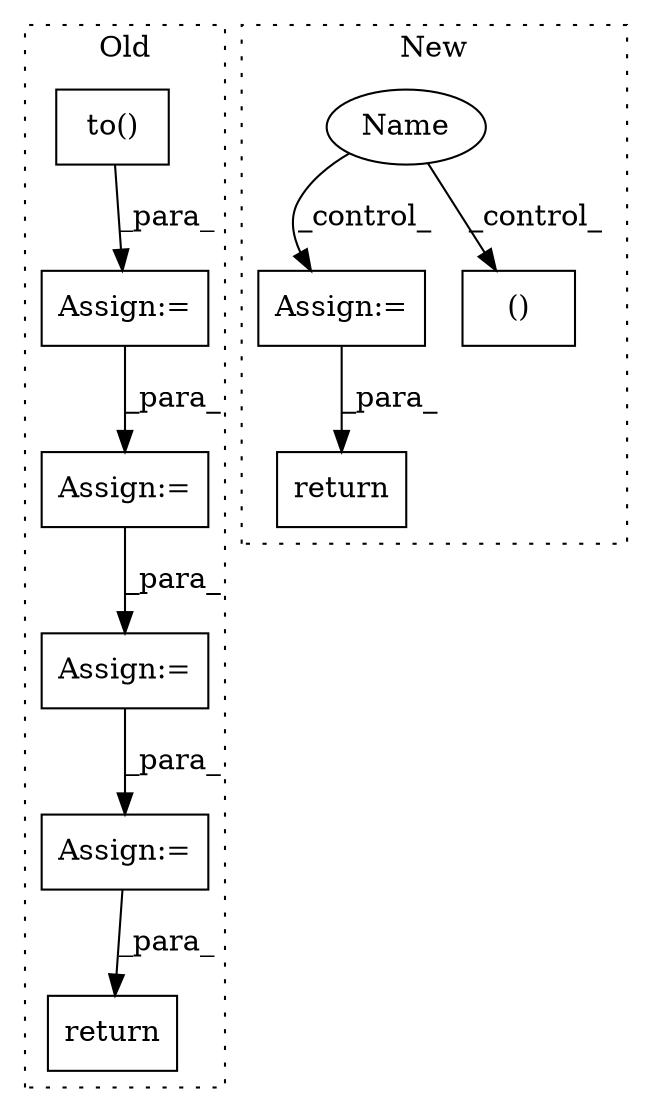 digraph G {
subgraph cluster0 {
1 [label="to()" a="75" s="4508,4541" l="22,1" shape="box"];
3 [label="Assign:=" a="68" s="4678" l="3" shape="box"];
4 [label="return" a="93" s="5643" l="7" shape="box"];
5 [label="Assign:=" a="68" s="5610" l="3" shape="box"];
6 [label="Assign:=" a="68" s="5521" l="3" shape="box"];
7 [label="Assign:=" a="68" s="4929" l="3" shape="box"];
label = "Old";
style="dotted";
}
subgraph cluster1 {
2 [label="return" a="93" s="5886" l="7" shape="box"];
8 [label="Assign:=" a="68" s="5374" l="3" shape="box"];
9 [label="Name" a="87" s="5015" l="19" shape="ellipse"];
10 [label="()" a="54" s="5174" l="0" shape="box"];
label = "New";
style="dotted";
}
1 -> 3 [label="_para_"];
3 -> 7 [label="_para_"];
5 -> 4 [label="_para_"];
6 -> 5 [label="_para_"];
7 -> 6 [label="_para_"];
8 -> 2 [label="_para_"];
9 -> 8 [label="_control_"];
9 -> 10 [label="_control_"];
}